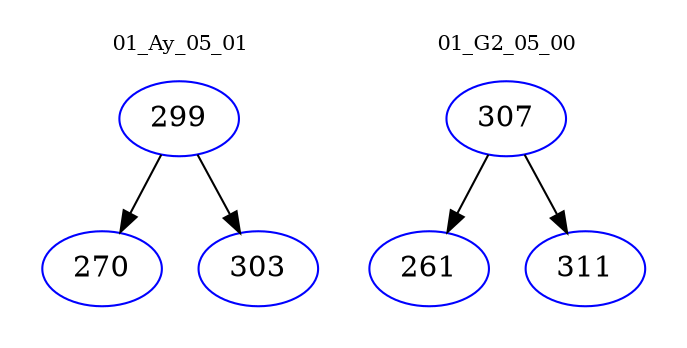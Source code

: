 digraph{
subgraph cluster_0 {
color = white
label = "01_Ay_05_01";
fontsize=10;
T0_299 [label="299", color="blue"]
T0_299 -> T0_270 [color="black"]
T0_270 [label="270", color="blue"]
T0_299 -> T0_303 [color="black"]
T0_303 [label="303", color="blue"]
}
subgraph cluster_1 {
color = white
label = "01_G2_05_00";
fontsize=10;
T1_307 [label="307", color="blue"]
T1_307 -> T1_261 [color="black"]
T1_261 [label="261", color="blue"]
T1_307 -> T1_311 [color="black"]
T1_311 [label="311", color="blue"]
}
}
